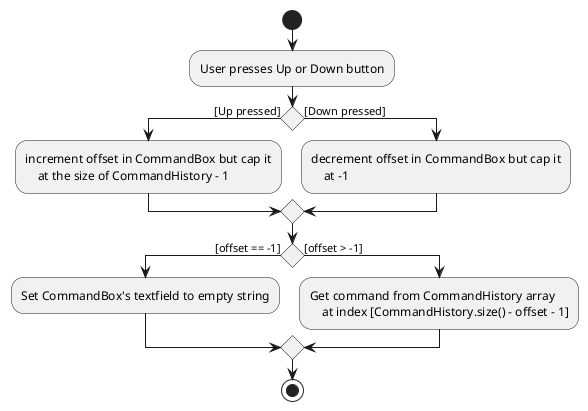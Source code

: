 @startuml
start

:User presses Up or Down button;
if () then ([Up pressed])
    :increment offset in CommandBox but cap it
        at the size of CommandHistory - 1;
else ([Down pressed])
    :decrement offset in CommandBox but cap it
        at -1;
endif
if () then ([offset == -1])
    :Set CommandBox's textfield to empty string;
else ([offset > -1])
    :Get command from CommandHistory array
        at index [CommandHistory.size() - offset - 1];
endif
stop
@enduml
